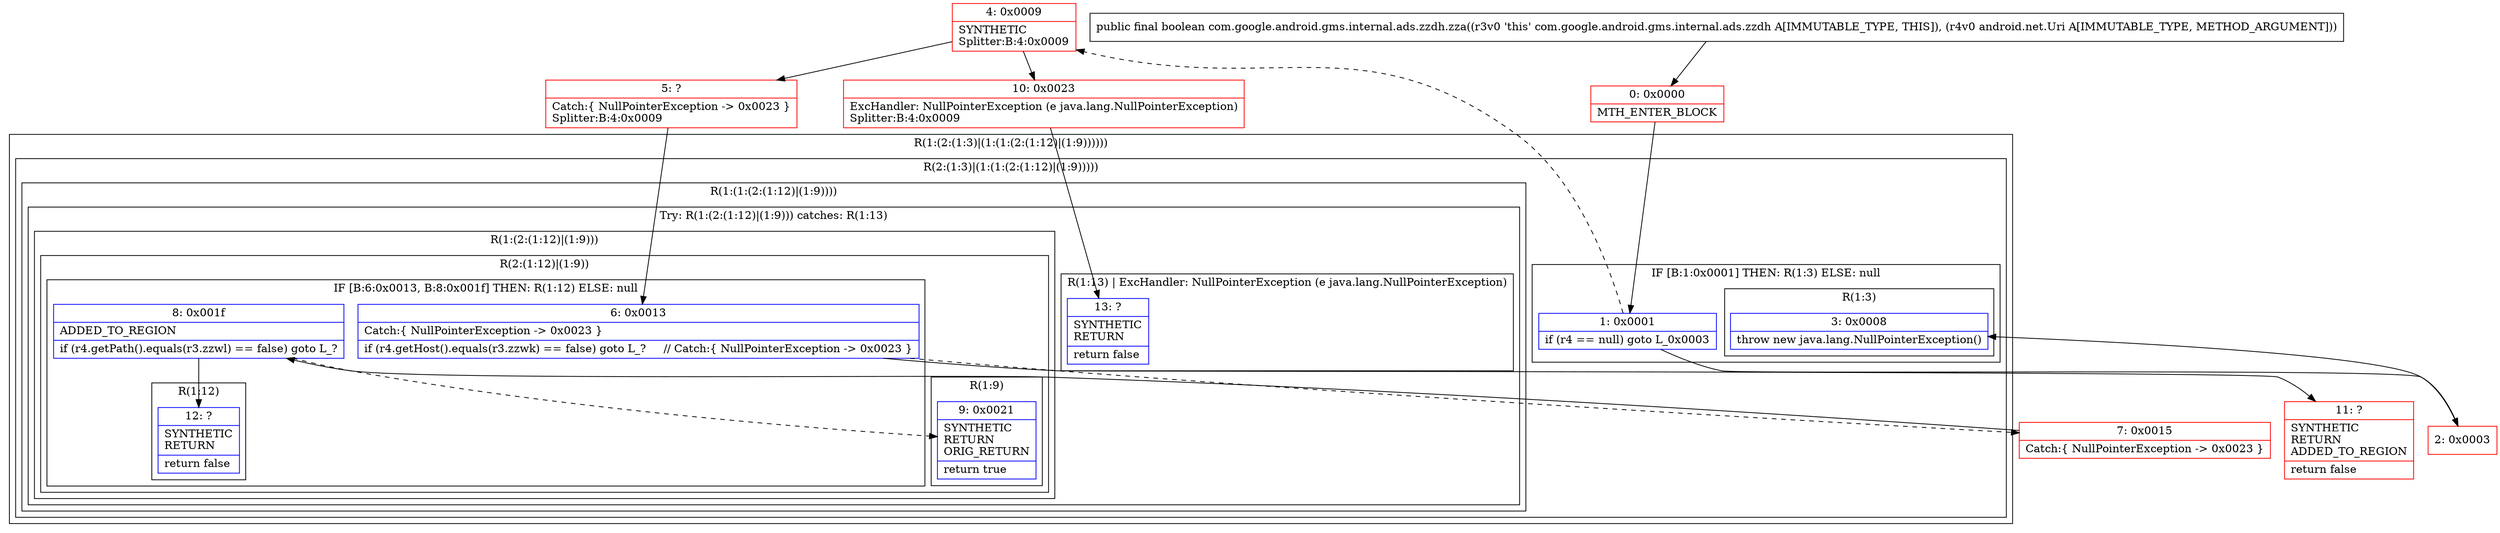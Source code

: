 digraph "CFG forcom.google.android.gms.internal.ads.zzdh.zza(Landroid\/net\/Uri;)Z" {
subgraph cluster_Region_584933020 {
label = "R(1:(2:(1:3)|(1:(1:(2:(1:12)|(1:9))))))";
node [shape=record,color=blue];
subgraph cluster_Region_2119498061 {
label = "R(2:(1:3)|(1:(1:(2:(1:12)|(1:9)))))";
node [shape=record,color=blue];
subgraph cluster_IfRegion_1854173532 {
label = "IF [B:1:0x0001] THEN: R(1:3) ELSE: null";
node [shape=record,color=blue];
Node_1 [shape=record,label="{1\:\ 0x0001|if (r4 == null) goto L_0x0003\l}"];
subgraph cluster_Region_341434549 {
label = "R(1:3)";
node [shape=record,color=blue];
Node_3 [shape=record,label="{3\:\ 0x0008|throw new java.lang.NullPointerException()\l}"];
}
}
subgraph cluster_Region_1547203868 {
label = "R(1:(1:(2:(1:12)|(1:9))))";
node [shape=record,color=blue];
subgraph cluster_TryCatchRegion_92238151 {
label = "Try: R(1:(2:(1:12)|(1:9))) catches: R(1:13)";
node [shape=record,color=blue];
subgraph cluster_Region_1220345381 {
label = "R(1:(2:(1:12)|(1:9)))";
node [shape=record,color=blue];
subgraph cluster_Region_322692047 {
label = "R(2:(1:12)|(1:9))";
node [shape=record,color=blue];
subgraph cluster_IfRegion_204796961 {
label = "IF [B:6:0x0013, B:8:0x001f] THEN: R(1:12) ELSE: null";
node [shape=record,color=blue];
Node_6 [shape=record,label="{6\:\ 0x0013|Catch:\{ NullPointerException \-\> 0x0023 \}\l|if (r4.getHost().equals(r3.zzwk) == false) goto L_?     \/\/ Catch:\{ NullPointerException \-\> 0x0023 \}\l}"];
Node_8 [shape=record,label="{8\:\ 0x001f|ADDED_TO_REGION\l|if (r4.getPath().equals(r3.zzwl) == false) goto L_?\l}"];
subgraph cluster_Region_1925138857 {
label = "R(1:12)";
node [shape=record,color=blue];
Node_12 [shape=record,label="{12\:\ ?|SYNTHETIC\lRETURN\l|return false\l}"];
}
}
subgraph cluster_Region_1566432269 {
label = "R(1:9)";
node [shape=record,color=blue];
Node_9 [shape=record,label="{9\:\ 0x0021|SYNTHETIC\lRETURN\lORIG_RETURN\l|return true\l}"];
}
}
}
subgraph cluster_Region_288651762 {
label = "R(1:13) | ExcHandler: NullPointerException (e java.lang.NullPointerException)\l";
node [shape=record,color=blue];
Node_13 [shape=record,label="{13\:\ ?|SYNTHETIC\lRETURN\l|return false\l}"];
}
}
}
}
}
subgraph cluster_Region_288651762 {
label = "R(1:13) | ExcHandler: NullPointerException (e java.lang.NullPointerException)\l";
node [shape=record,color=blue];
Node_13 [shape=record,label="{13\:\ ?|SYNTHETIC\lRETURN\l|return false\l}"];
}
Node_0 [shape=record,color=red,label="{0\:\ 0x0000|MTH_ENTER_BLOCK\l}"];
Node_2 [shape=record,color=red,label="{2\:\ 0x0003}"];
Node_4 [shape=record,color=red,label="{4\:\ 0x0009|SYNTHETIC\lSplitter:B:4:0x0009\l}"];
Node_5 [shape=record,color=red,label="{5\:\ ?|Catch:\{ NullPointerException \-\> 0x0023 \}\lSplitter:B:4:0x0009\l}"];
Node_7 [shape=record,color=red,label="{7\:\ 0x0015|Catch:\{ NullPointerException \-\> 0x0023 \}\l}"];
Node_10 [shape=record,color=red,label="{10\:\ 0x0023|ExcHandler: NullPointerException (e java.lang.NullPointerException)\lSplitter:B:4:0x0009\l}"];
Node_11 [shape=record,color=red,label="{11\:\ ?|SYNTHETIC\lRETURN\lADDED_TO_REGION\l|return false\l}"];
MethodNode[shape=record,label="{public final boolean com.google.android.gms.internal.ads.zzdh.zza((r3v0 'this' com.google.android.gms.internal.ads.zzdh A[IMMUTABLE_TYPE, THIS]), (r4v0 android.net.Uri A[IMMUTABLE_TYPE, METHOD_ARGUMENT])) }"];
MethodNode -> Node_0;
Node_1 -> Node_2;
Node_1 -> Node_4[style=dashed];
Node_6 -> Node_7[style=dashed];
Node_6 -> Node_11;
Node_8 -> Node_9[style=dashed];
Node_8 -> Node_12;
Node_0 -> Node_1;
Node_2 -> Node_3;
Node_4 -> Node_5;
Node_4 -> Node_10;
Node_5 -> Node_6;
Node_7 -> Node_8;
Node_10 -> Node_13;
}

